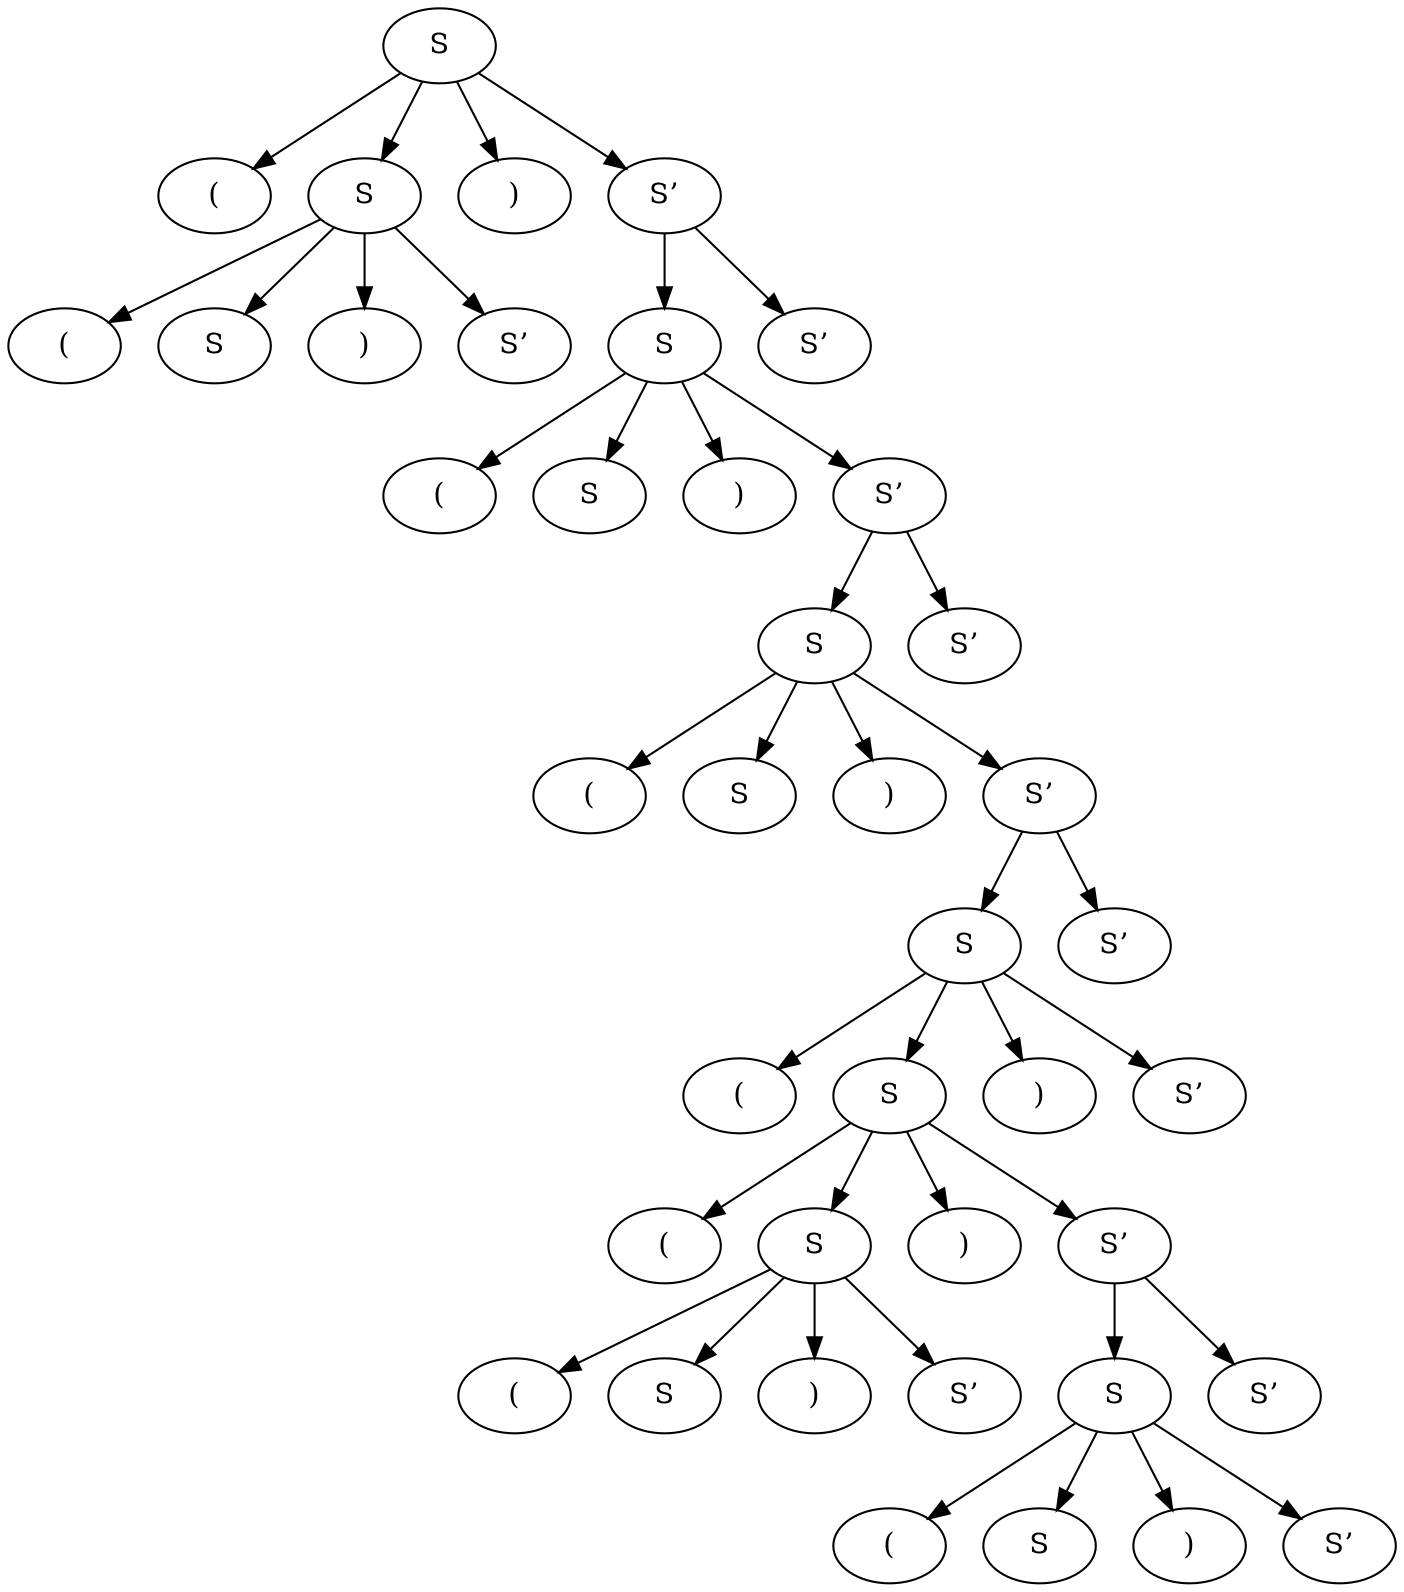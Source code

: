 digraph ParserResult {
"S_40" [label="S"]
"(_38" [label="("]
"S_40"->"(_38";
"(_38" [label="("]
"S_4" [label="S"]
"S_40"->"S_4";
"S_4" [label="S"]
"(_2" [label="("]
"S_4"->"(_2";
"(_2" [label="("]
"S_0" [label="S"]
"S_4"->"S_0";
"S_0" [label="S"]
")_3" [label=")"]
"S_4"->")_3";
")_3" [label=")"]
"S’_1" [label="S’"]
"S_4"->"S’_1";
"S’_1" [label="S’"]
")_39" [label=")"]
"S_40"->")_39";
")_39" [label=")"]
"S’_37" [label="S’"]
"S_40"->"S’_37";
"S’_37" [label="S’"]
"S_35" [label="S"]
"S’_37"->"S_35";
"S_35" [label="S"]
"(_33" [label="("]
"S_35"->"(_33";
"(_33" [label="("]
"S_5" [label="S"]
"S_35"->"S_5";
"S_5" [label="S"]
")_34" [label=")"]
"S_35"->")_34";
")_34" [label=")"]
"S’_32" [label="S’"]
"S_35"->"S’_32";
"S’_32" [label="S’"]
"S_30" [label="S"]
"S’_32"->"S_30";
"S_30" [label="S"]
"(_28" [label="("]
"S_30"->"(_28";
"(_28" [label="("]
"S_6" [label="S"]
"S_30"->"S_6";
"S_6" [label="S"]
")_29" [label=")"]
"S_30"->")_29";
")_29" [label=")"]
"S’_27" [label="S’"]
"S_30"->"S’_27";
"S’_27" [label="S’"]
"S_25" [label="S"]
"S’_27"->"S_25";
"S_25" [label="S"]
"(_23" [label="("]
"S_25"->"(_23";
"(_23" [label="("]
"S_21" [label="S"]
"S_25"->"S_21";
"S_21" [label="S"]
"(_19" [label="("]
"S_21"->"(_19";
"(_19" [label="("]
"S_11" [label="S"]
"S_21"->"S_11";
"S_11" [label="S"]
"(_9" [label="("]
"S_11"->"(_9";
"(_9" [label="("]
"S_7" [label="S"]
"S_11"->"S_7";
"S_7" [label="S"]
")_10" [label=")"]
"S_11"->")_10";
")_10" [label=")"]
"S’_8" [label="S’"]
"S_11"->"S’_8";
"S’_8" [label="S’"]
")_20" [label=")"]
"S_21"->")_20";
")_20" [label=")"]
"S’_18" [label="S’"]
"S_21"->"S’_18";
"S’_18" [label="S’"]
"S_16" [label="S"]
"S’_18"->"S_16";
"S_16" [label="S"]
"(_14" [label="("]
"S_16"->"(_14";
"(_14" [label="("]
"S_12" [label="S"]
"S_16"->"S_12";
"S_12" [label="S"]
")_15" [label=")"]
"S_16"->")_15";
")_15" [label=")"]
"S’_13" [label="S’"]
"S_16"->"S’_13";
"S’_13" [label="S’"]
"S’_17" [label="S’"]
"S’_18"->"S’_17";
"S’_17" [label="S’"]
")_24" [label=")"]
"S_25"->")_24";
")_24" [label=")"]
"S’_22" [label="S’"]
"S_25"->"S’_22";
"S’_22" [label="S’"]
"S’_26" [label="S’"]
"S’_27"->"S’_26";
"S’_26" [label="S’"]
"S’_31" [label="S’"]
"S’_32"->"S’_31";
"S’_31" [label="S’"]
"S’_36" [label="S’"]
"S’_37"->"S’_36";
"S’_36" [label="S’"]
}